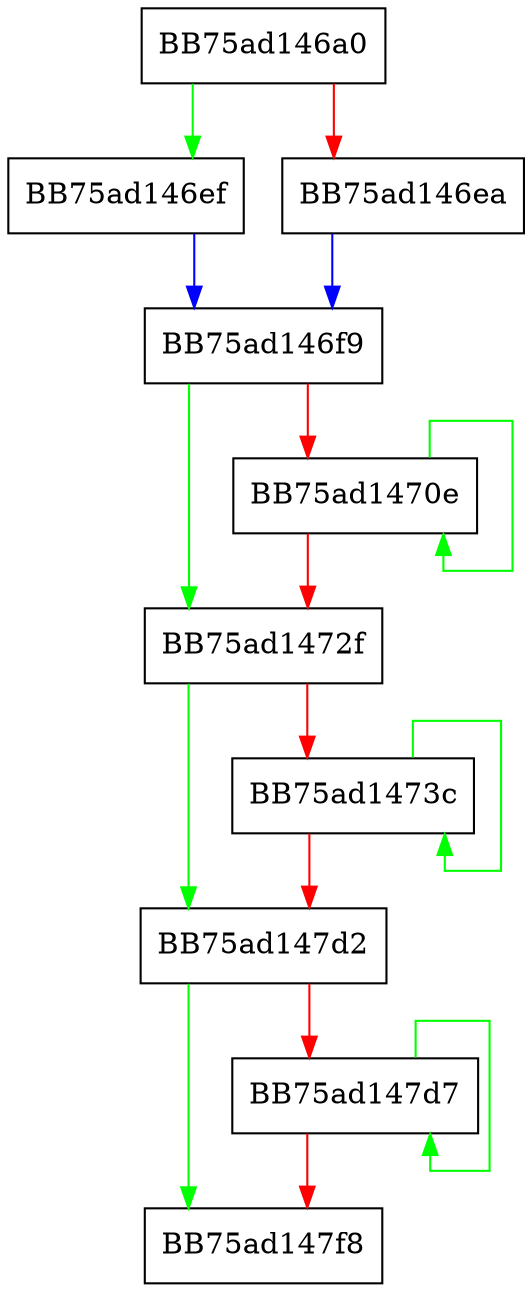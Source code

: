 digraph Decrypt {
  node [shape="box"];
  graph [splines=ortho];
  BB75ad146a0 -> BB75ad146ef [color="green"];
  BB75ad146a0 -> BB75ad146ea [color="red"];
  BB75ad146ea -> BB75ad146f9 [color="blue"];
  BB75ad146ef -> BB75ad146f9 [color="blue"];
  BB75ad146f9 -> BB75ad1472f [color="green"];
  BB75ad146f9 -> BB75ad1470e [color="red"];
  BB75ad1470e -> BB75ad1470e [color="green"];
  BB75ad1470e -> BB75ad1472f [color="red"];
  BB75ad1472f -> BB75ad147d2 [color="green"];
  BB75ad1472f -> BB75ad1473c [color="red"];
  BB75ad1473c -> BB75ad1473c [color="green"];
  BB75ad1473c -> BB75ad147d2 [color="red"];
  BB75ad147d2 -> BB75ad147f8 [color="green"];
  BB75ad147d2 -> BB75ad147d7 [color="red"];
  BB75ad147d7 -> BB75ad147d7 [color="green"];
  BB75ad147d7 -> BB75ad147f8 [color="red"];
}